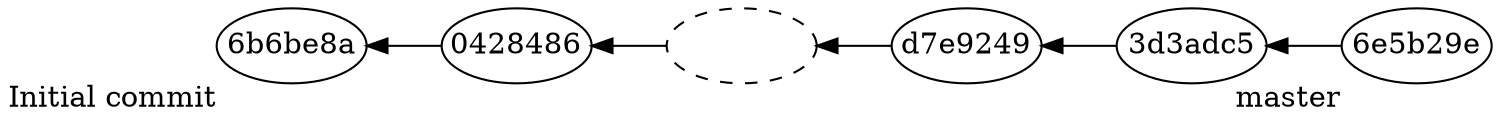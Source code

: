  digraph history {
    rankdir=LR
    edge [dir = "back"]
    node [fixedsize=true, width=1]

    commit1 [label = "6b6be8a", xlabel="Initial commit"]
    commit2 [label = "0428486"]
    commit3 [label = "", style="dashed"]
    commit4 [label = "d7e9249"]
    commit5 [label = "3d3adc5"]
    commit6 [label = "6e5b29e", xlabel="master"]
    
    commit1 ->
    commit2 ->
    commit3 ->
    commit4 ->
    commit5 -> 
    commit6 
}